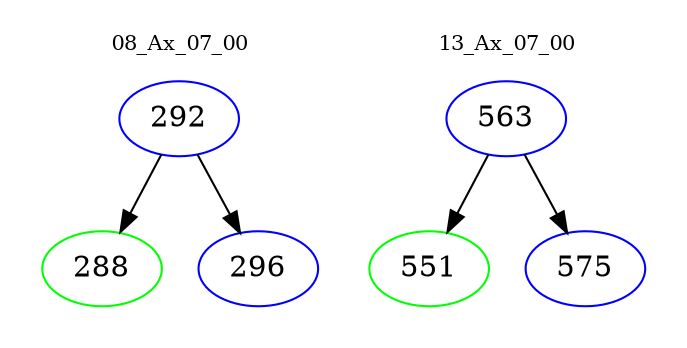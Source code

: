 digraph{
subgraph cluster_0 {
color = white
label = "08_Ax_07_00";
fontsize=10;
T0_292 [label="292", color="blue"]
T0_292 -> T0_288 [color="black"]
T0_288 [label="288", color="green"]
T0_292 -> T0_296 [color="black"]
T0_296 [label="296", color="blue"]
}
subgraph cluster_1 {
color = white
label = "13_Ax_07_00";
fontsize=10;
T1_563 [label="563", color="blue"]
T1_563 -> T1_551 [color="black"]
T1_551 [label="551", color="green"]
T1_563 -> T1_575 [color="black"]
T1_575 [label="575", color="blue"]
}
}
